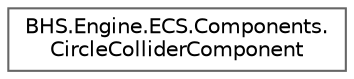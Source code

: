 digraph "Иерархия классов. Графический вид."
{
 // LATEX_PDF_SIZE
  bgcolor="transparent";
  edge [fontname=Helvetica,fontsize=10,labelfontname=Helvetica,labelfontsize=10];
  node [fontname=Helvetica,fontsize=10,shape=box,height=0.2,width=0.4];
  rankdir="LR";
  Node0 [id="Node000000",label="BHS.Engine.ECS.Components.\lCircleColliderComponent",height=0.2,width=0.4,color="grey40", fillcolor="white", style="filled",URL="$structBHS_1_1Engine_1_1ECS_1_1Components_1_1CircleColliderComponent.html",tooltip="Компонент коллайдера окружности (для шариков)"];
}
